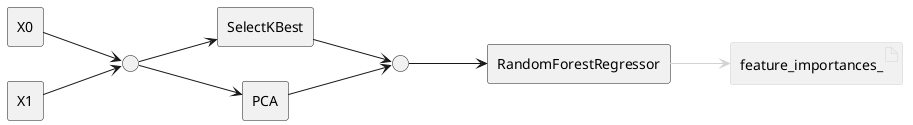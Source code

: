 @startuml

skinparam monochrome true
skinparam shadowing false

left to right direction

skinparam artifact {
    BorderColor lightgrey
}

rectangle X0
rectangle X1
interface " " as c0
rectangle SelectKBest
rectangle PCA
interface " " as c1
rectangle RandomForestRegressor
artifact feature_importances_
X0 --> c0
X1 --> c0 
c0 --> SelectKBest
c0 --> PCA
SelectKBest --> c1
PCA --> c1
c1 --> RandomForestRegressor
RandomForestRegressor -[#lightgrey]-> feature_importances_

@enduml
